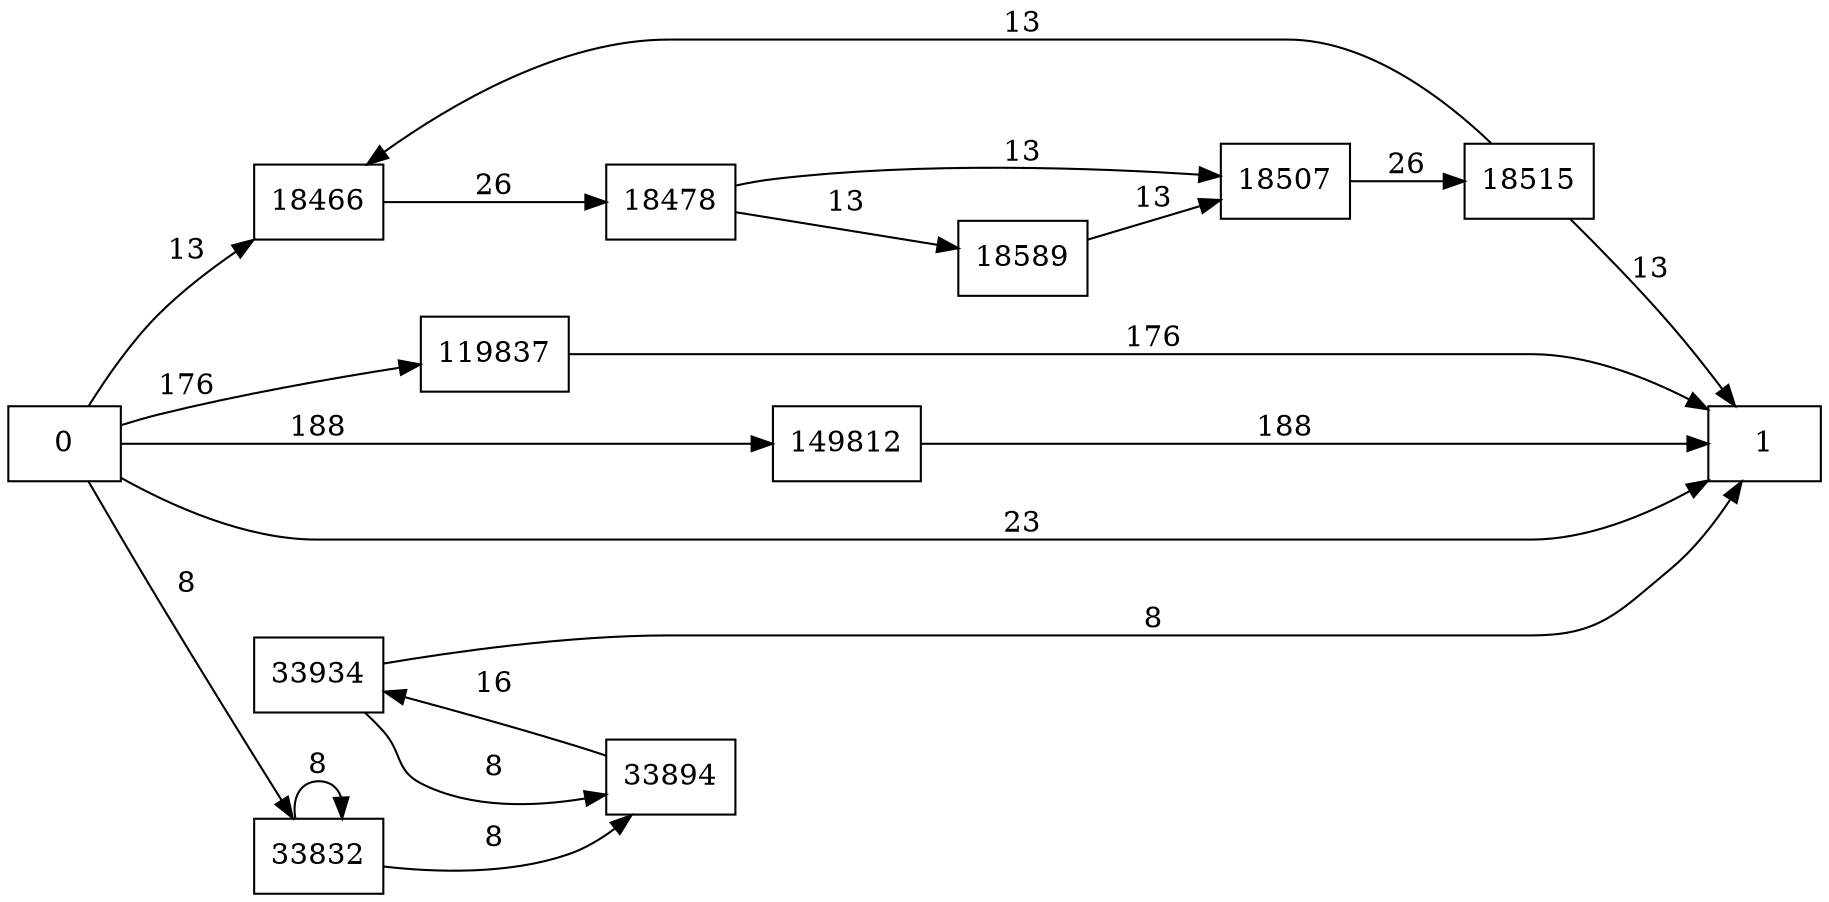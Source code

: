 digraph {
	graph [rankdir=LR]
	node [shape=rectangle]
	18466 -> 18478 [label=26]
	18478 -> 18507 [label=13]
	18478 -> 18589 [label=13]
	18507 -> 18515 [label=26]
	18515 -> 18466 [label=13]
	18515 -> 1 [label=13]
	18589 -> 18507 [label=13]
	33832 -> 33832 [label=8]
	33832 -> 33894 [label=8]
	33894 -> 33934 [label=16]
	33934 -> 33894 [label=8]
	33934 -> 1 [label=8]
	119837 -> 1 [label=176]
	149812 -> 1 [label=188]
	0 -> 18466 [label=13]
	0 -> 33832 [label=8]
	0 -> 1 [label=23]
	0 -> 119837 [label=176]
	0 -> 149812 [label=188]
}
